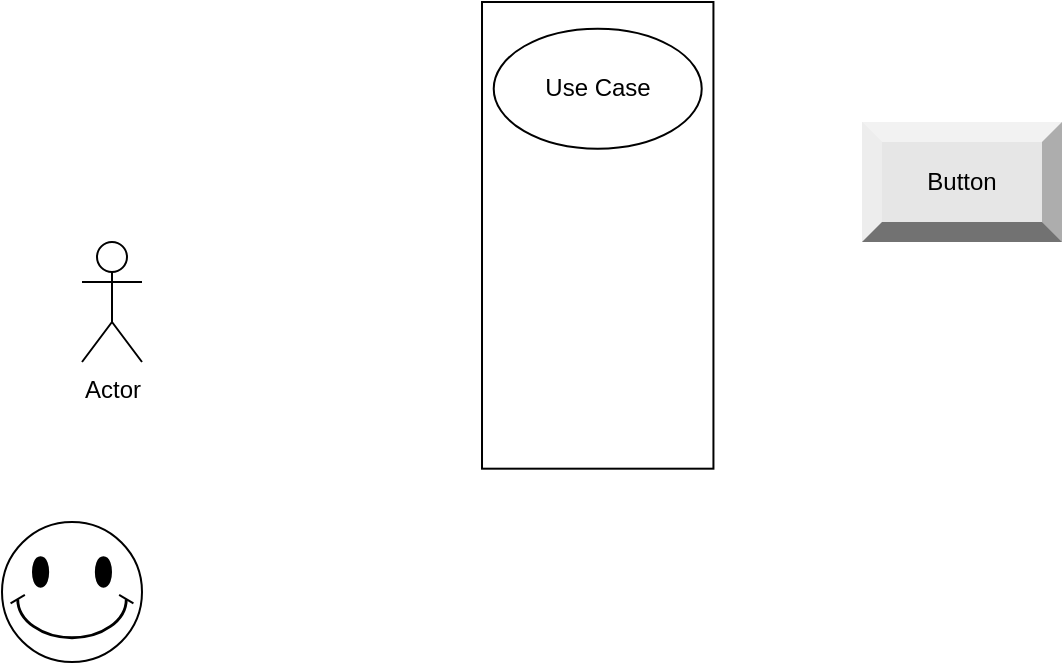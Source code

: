 <mxfile version="21.0.6" type="github">
  <diagram id="uKSCkIeShm2LRwMu5ESm" name="第 1 页">
    <mxGraphModel dx="1434" dy="788" grid="1" gridSize="10" guides="1" tooltips="1" connect="1" arrows="1" fold="1" page="1" pageScale="1" pageWidth="827" pageHeight="1169" math="0" shadow="0">
      <root>
        <mxCell id="0" />
        <mxCell id="1" parent="0" />
        <mxCell id="-6DFPLStl2ryxL0GxFaJ-12" value="Actor" style="shape=umlActor;verticalLabelPosition=bottom;verticalAlign=top;html=1;" parent="1" vertex="1">
          <mxGeometry x="90" y="240" width="30" height="60" as="geometry" />
        </mxCell>
        <mxCell id="-6DFPLStl2ryxL0GxFaJ-36" value="" style="group" parent="1" vertex="1" connectable="0">
          <mxGeometry x="290.004" y="120.003" width="115.714" height="233.333" as="geometry" />
        </mxCell>
        <mxCell id="-6DFPLStl2ryxL0GxFaJ-23" value="" style="rounded=0;whiteSpace=wrap;html=1;container=0;" parent="-6DFPLStl2ryxL0GxFaJ-36" vertex="1">
          <mxGeometry width="115.714" height="233.333" as="geometry">
            <mxRectangle x="220" y="90" width="50" height="40" as="alternateBounds" />
          </mxGeometry>
        </mxCell>
        <mxCell id="-6DFPLStl2ryxL0GxFaJ-24" value="Use Case" style="ellipse;whiteSpace=wrap;html=1;container=0;direction=south;" parent="-6DFPLStl2ryxL0GxFaJ-36" vertex="1">
          <mxGeometry x="5.856" y="13.337" width="104" height="60" as="geometry">
            <mxRectangle x="5.856" y="9.997" width="90" height="30" as="alternateBounds" />
          </mxGeometry>
        </mxCell>
        <mxCell id="-uybsZtWF8NjtaPFCwVr-1" value="" style="verticalLabelPosition=bottom;verticalAlign=top;html=1;shape=mxgraph.basic.smiley" vertex="1" parent="1">
          <mxGeometry x="50" y="380" width="70" height="70" as="geometry" />
        </mxCell>
        <mxCell id="-uybsZtWF8NjtaPFCwVr-2" value="Button" style="labelPosition=center;verticalLabelPosition=middle;align=center;html=1;shape=mxgraph.basic.shaded_button;dx=10;fillColor=#E6E6E6;strokeColor=none;whiteSpace=wrap;" vertex="1" parent="1">
          <mxGeometry x="480" y="180" width="100" height="60" as="geometry" />
        </mxCell>
      </root>
    </mxGraphModel>
  </diagram>
</mxfile>
